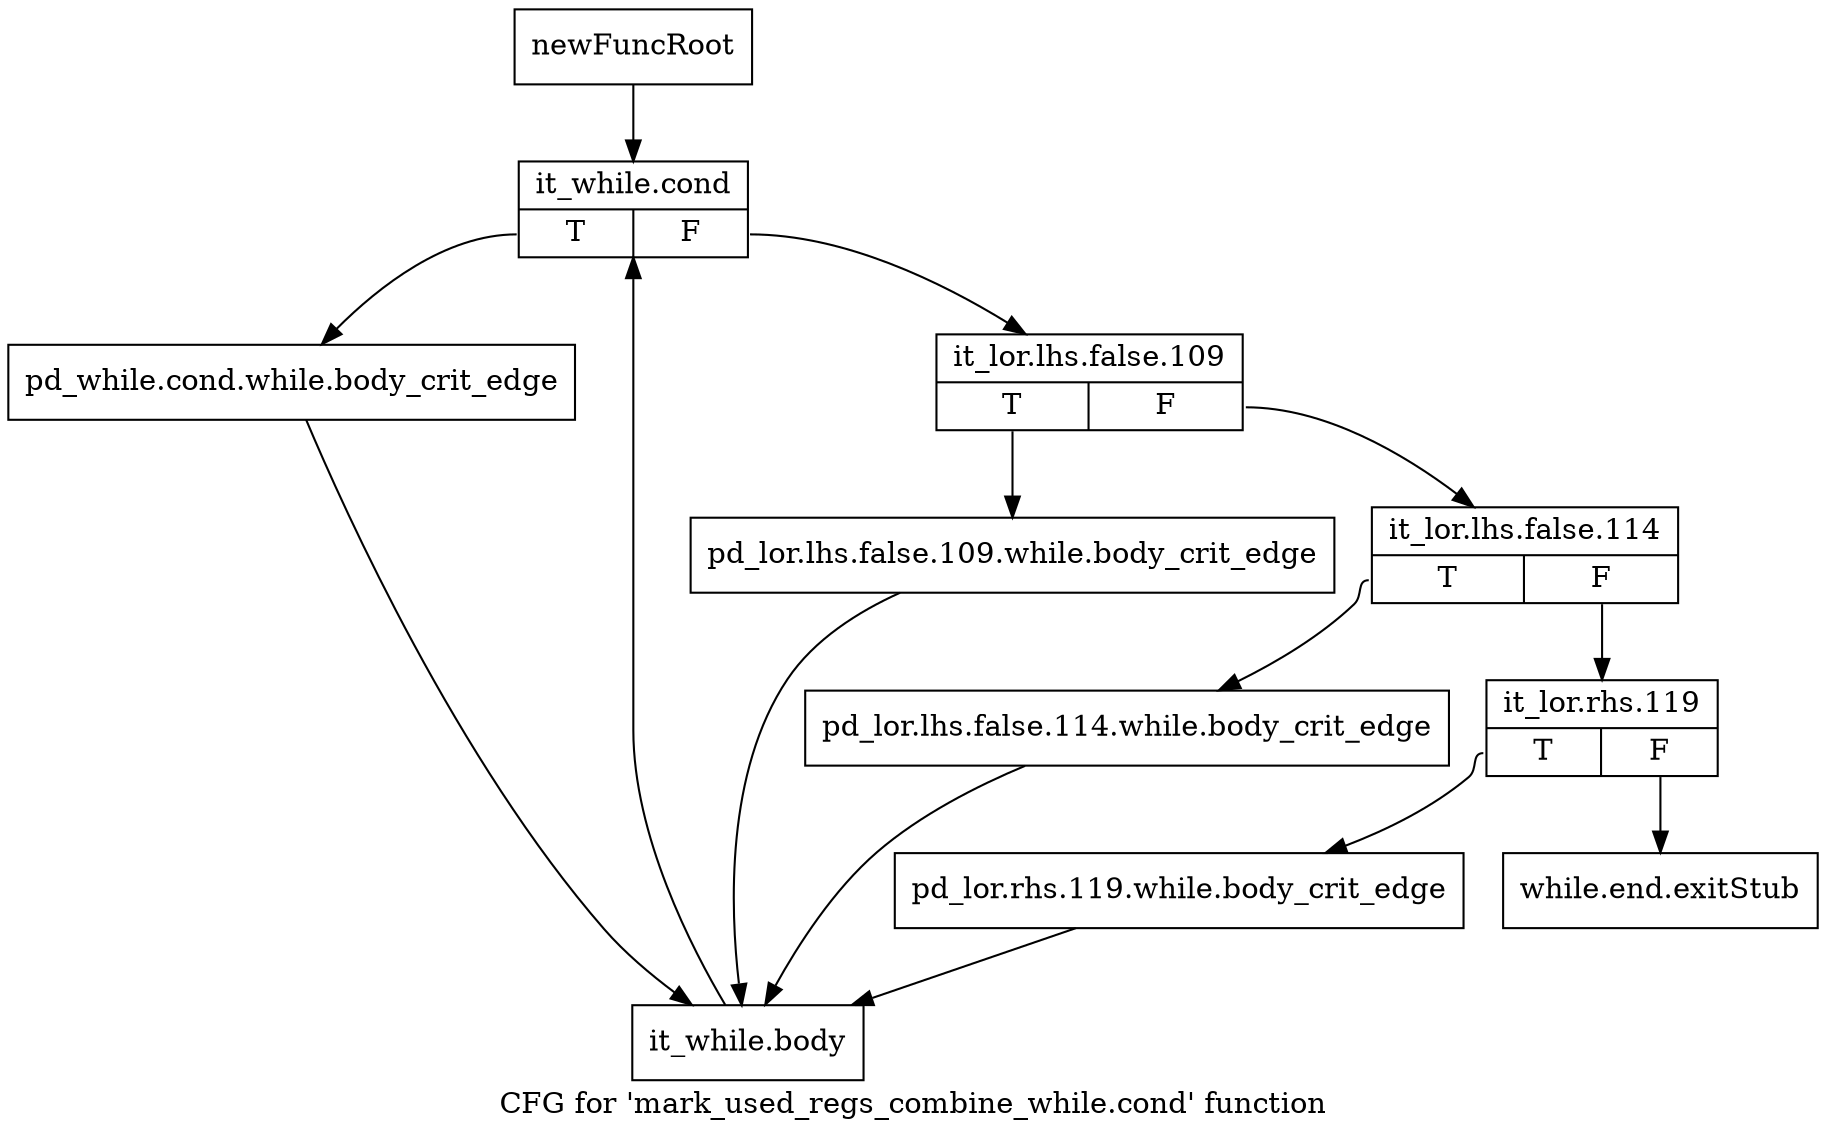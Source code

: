 digraph "CFG for 'mark_used_regs_combine_while.cond' function" {
	label="CFG for 'mark_used_regs_combine_while.cond' function";

	Node0xa646460 [shape=record,label="{newFuncRoot}"];
	Node0xa646460 -> Node0xa646500;
	Node0xa6464b0 [shape=record,label="{while.end.exitStub}"];
	Node0xa646500 [shape=record,label="{it_while.cond|{<s0>T|<s1>F}}"];
	Node0xa646500:s0 -> Node0xa646730;
	Node0xa646500:s1 -> Node0xa646550;
	Node0xa646550 [shape=record,label="{it_lor.lhs.false.109|{<s0>T|<s1>F}}"];
	Node0xa646550:s0 -> Node0xa6466e0;
	Node0xa646550:s1 -> Node0xa6465a0;
	Node0xa6465a0 [shape=record,label="{it_lor.lhs.false.114|{<s0>T|<s1>F}}"];
	Node0xa6465a0:s0 -> Node0xa646690;
	Node0xa6465a0:s1 -> Node0xa6465f0;
	Node0xa6465f0 [shape=record,label="{it_lor.rhs.119|{<s0>T|<s1>F}}"];
	Node0xa6465f0:s0 -> Node0xa646640;
	Node0xa6465f0:s1 -> Node0xa6464b0;
	Node0xa646640 [shape=record,label="{pd_lor.rhs.119.while.body_crit_edge}"];
	Node0xa646640 -> Node0xa646780;
	Node0xa646690 [shape=record,label="{pd_lor.lhs.false.114.while.body_crit_edge}"];
	Node0xa646690 -> Node0xa646780;
	Node0xa6466e0 [shape=record,label="{pd_lor.lhs.false.109.while.body_crit_edge}"];
	Node0xa6466e0 -> Node0xa646780;
	Node0xa646730 [shape=record,label="{pd_while.cond.while.body_crit_edge}"];
	Node0xa646730 -> Node0xa646780;
	Node0xa646780 [shape=record,label="{it_while.body}"];
	Node0xa646780 -> Node0xa646500;
}
